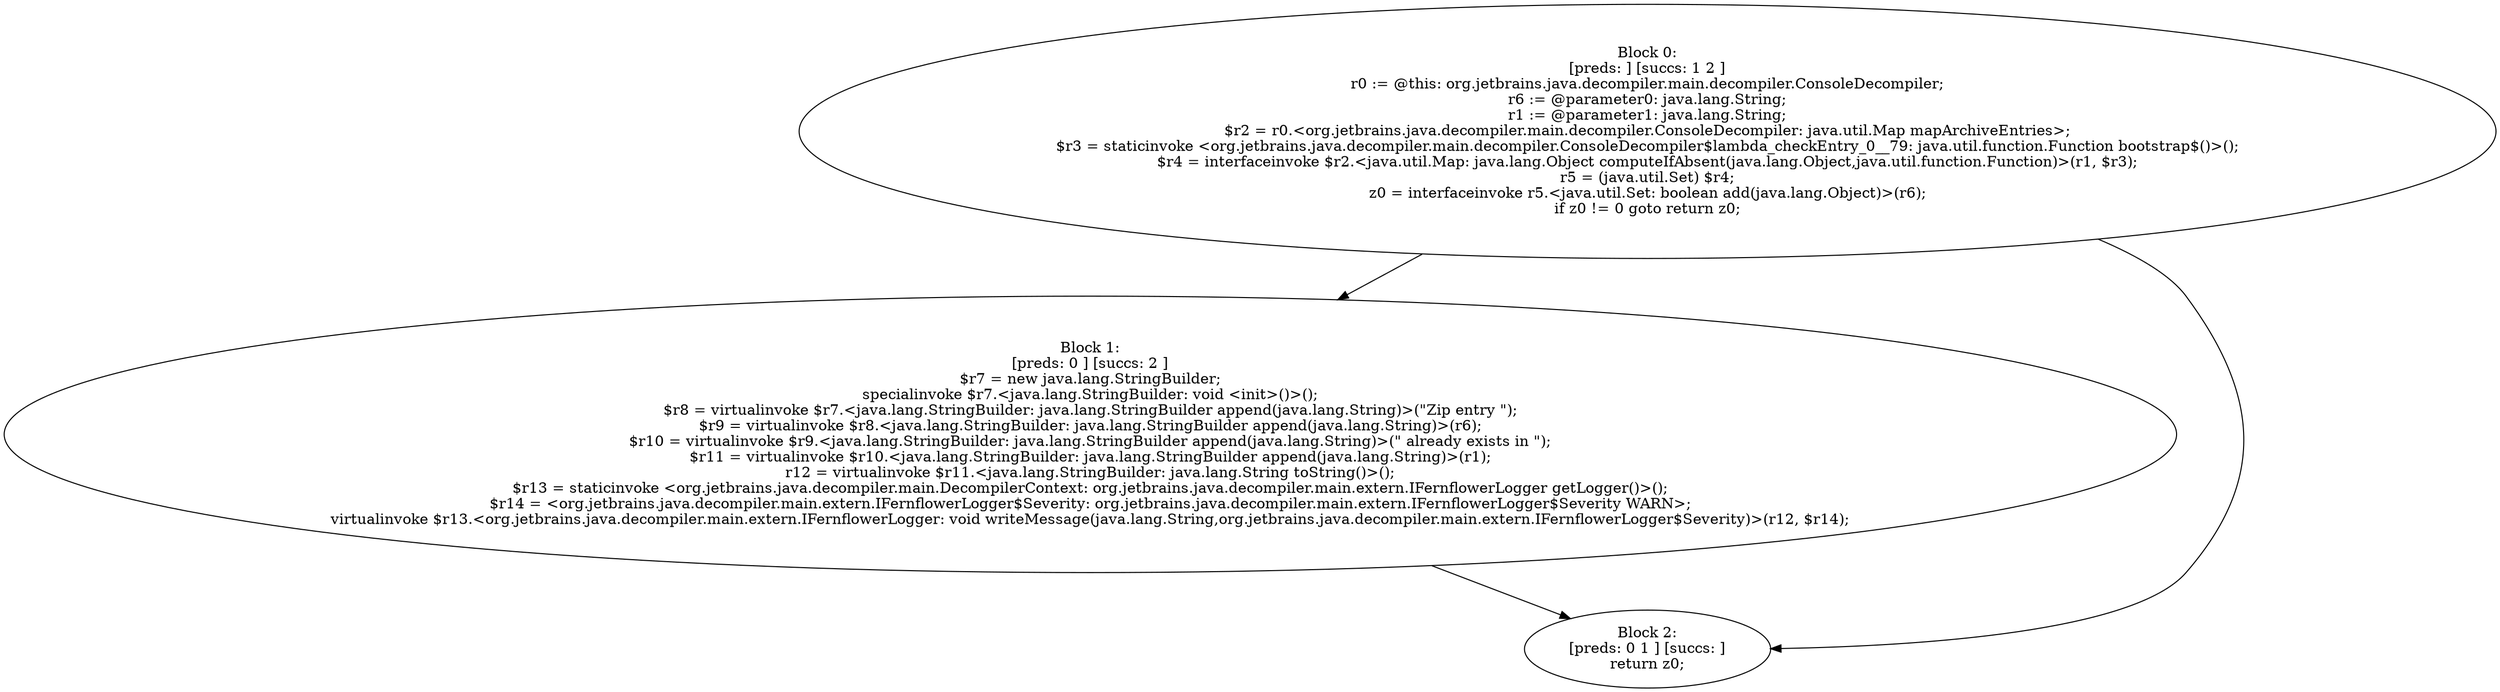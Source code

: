 digraph "unitGraph" {
    "Block 0:
[preds: ] [succs: 1 2 ]
r0 := @this: org.jetbrains.java.decompiler.main.decompiler.ConsoleDecompiler;
r6 := @parameter0: java.lang.String;
r1 := @parameter1: java.lang.String;
$r2 = r0.<org.jetbrains.java.decompiler.main.decompiler.ConsoleDecompiler: java.util.Map mapArchiveEntries>;
$r3 = staticinvoke <org.jetbrains.java.decompiler.main.decompiler.ConsoleDecompiler$lambda_checkEntry_0__79: java.util.function.Function bootstrap$()>();
$r4 = interfaceinvoke $r2.<java.util.Map: java.lang.Object computeIfAbsent(java.lang.Object,java.util.function.Function)>(r1, $r3);
r5 = (java.util.Set) $r4;
z0 = interfaceinvoke r5.<java.util.Set: boolean add(java.lang.Object)>(r6);
if z0 != 0 goto return z0;
"
    "Block 1:
[preds: 0 ] [succs: 2 ]
$r7 = new java.lang.StringBuilder;
specialinvoke $r7.<java.lang.StringBuilder: void <init>()>();
$r8 = virtualinvoke $r7.<java.lang.StringBuilder: java.lang.StringBuilder append(java.lang.String)>(\"Zip entry \");
$r9 = virtualinvoke $r8.<java.lang.StringBuilder: java.lang.StringBuilder append(java.lang.String)>(r6);
$r10 = virtualinvoke $r9.<java.lang.StringBuilder: java.lang.StringBuilder append(java.lang.String)>(\" already exists in \");
$r11 = virtualinvoke $r10.<java.lang.StringBuilder: java.lang.StringBuilder append(java.lang.String)>(r1);
r12 = virtualinvoke $r11.<java.lang.StringBuilder: java.lang.String toString()>();
$r13 = staticinvoke <org.jetbrains.java.decompiler.main.DecompilerContext: org.jetbrains.java.decompiler.main.extern.IFernflowerLogger getLogger()>();
$r14 = <org.jetbrains.java.decompiler.main.extern.IFernflowerLogger$Severity: org.jetbrains.java.decompiler.main.extern.IFernflowerLogger$Severity WARN>;
virtualinvoke $r13.<org.jetbrains.java.decompiler.main.extern.IFernflowerLogger: void writeMessage(java.lang.String,org.jetbrains.java.decompiler.main.extern.IFernflowerLogger$Severity)>(r12, $r14);
"
    "Block 2:
[preds: 0 1 ] [succs: ]
return z0;
"
    "Block 0:
[preds: ] [succs: 1 2 ]
r0 := @this: org.jetbrains.java.decompiler.main.decompiler.ConsoleDecompiler;
r6 := @parameter0: java.lang.String;
r1 := @parameter1: java.lang.String;
$r2 = r0.<org.jetbrains.java.decompiler.main.decompiler.ConsoleDecompiler: java.util.Map mapArchiveEntries>;
$r3 = staticinvoke <org.jetbrains.java.decompiler.main.decompiler.ConsoleDecompiler$lambda_checkEntry_0__79: java.util.function.Function bootstrap$()>();
$r4 = interfaceinvoke $r2.<java.util.Map: java.lang.Object computeIfAbsent(java.lang.Object,java.util.function.Function)>(r1, $r3);
r5 = (java.util.Set) $r4;
z0 = interfaceinvoke r5.<java.util.Set: boolean add(java.lang.Object)>(r6);
if z0 != 0 goto return z0;
"->"Block 1:
[preds: 0 ] [succs: 2 ]
$r7 = new java.lang.StringBuilder;
specialinvoke $r7.<java.lang.StringBuilder: void <init>()>();
$r8 = virtualinvoke $r7.<java.lang.StringBuilder: java.lang.StringBuilder append(java.lang.String)>(\"Zip entry \");
$r9 = virtualinvoke $r8.<java.lang.StringBuilder: java.lang.StringBuilder append(java.lang.String)>(r6);
$r10 = virtualinvoke $r9.<java.lang.StringBuilder: java.lang.StringBuilder append(java.lang.String)>(\" already exists in \");
$r11 = virtualinvoke $r10.<java.lang.StringBuilder: java.lang.StringBuilder append(java.lang.String)>(r1);
r12 = virtualinvoke $r11.<java.lang.StringBuilder: java.lang.String toString()>();
$r13 = staticinvoke <org.jetbrains.java.decompiler.main.DecompilerContext: org.jetbrains.java.decompiler.main.extern.IFernflowerLogger getLogger()>();
$r14 = <org.jetbrains.java.decompiler.main.extern.IFernflowerLogger$Severity: org.jetbrains.java.decompiler.main.extern.IFernflowerLogger$Severity WARN>;
virtualinvoke $r13.<org.jetbrains.java.decompiler.main.extern.IFernflowerLogger: void writeMessage(java.lang.String,org.jetbrains.java.decompiler.main.extern.IFernflowerLogger$Severity)>(r12, $r14);
";
    "Block 0:
[preds: ] [succs: 1 2 ]
r0 := @this: org.jetbrains.java.decompiler.main.decompiler.ConsoleDecompiler;
r6 := @parameter0: java.lang.String;
r1 := @parameter1: java.lang.String;
$r2 = r0.<org.jetbrains.java.decompiler.main.decompiler.ConsoleDecompiler: java.util.Map mapArchiveEntries>;
$r3 = staticinvoke <org.jetbrains.java.decompiler.main.decompiler.ConsoleDecompiler$lambda_checkEntry_0__79: java.util.function.Function bootstrap$()>();
$r4 = interfaceinvoke $r2.<java.util.Map: java.lang.Object computeIfAbsent(java.lang.Object,java.util.function.Function)>(r1, $r3);
r5 = (java.util.Set) $r4;
z0 = interfaceinvoke r5.<java.util.Set: boolean add(java.lang.Object)>(r6);
if z0 != 0 goto return z0;
"->"Block 2:
[preds: 0 1 ] [succs: ]
return z0;
";
    "Block 1:
[preds: 0 ] [succs: 2 ]
$r7 = new java.lang.StringBuilder;
specialinvoke $r7.<java.lang.StringBuilder: void <init>()>();
$r8 = virtualinvoke $r7.<java.lang.StringBuilder: java.lang.StringBuilder append(java.lang.String)>(\"Zip entry \");
$r9 = virtualinvoke $r8.<java.lang.StringBuilder: java.lang.StringBuilder append(java.lang.String)>(r6);
$r10 = virtualinvoke $r9.<java.lang.StringBuilder: java.lang.StringBuilder append(java.lang.String)>(\" already exists in \");
$r11 = virtualinvoke $r10.<java.lang.StringBuilder: java.lang.StringBuilder append(java.lang.String)>(r1);
r12 = virtualinvoke $r11.<java.lang.StringBuilder: java.lang.String toString()>();
$r13 = staticinvoke <org.jetbrains.java.decompiler.main.DecompilerContext: org.jetbrains.java.decompiler.main.extern.IFernflowerLogger getLogger()>();
$r14 = <org.jetbrains.java.decompiler.main.extern.IFernflowerLogger$Severity: org.jetbrains.java.decompiler.main.extern.IFernflowerLogger$Severity WARN>;
virtualinvoke $r13.<org.jetbrains.java.decompiler.main.extern.IFernflowerLogger: void writeMessage(java.lang.String,org.jetbrains.java.decompiler.main.extern.IFernflowerLogger$Severity)>(r12, $r14);
"->"Block 2:
[preds: 0 1 ] [succs: ]
return z0;
";
}
